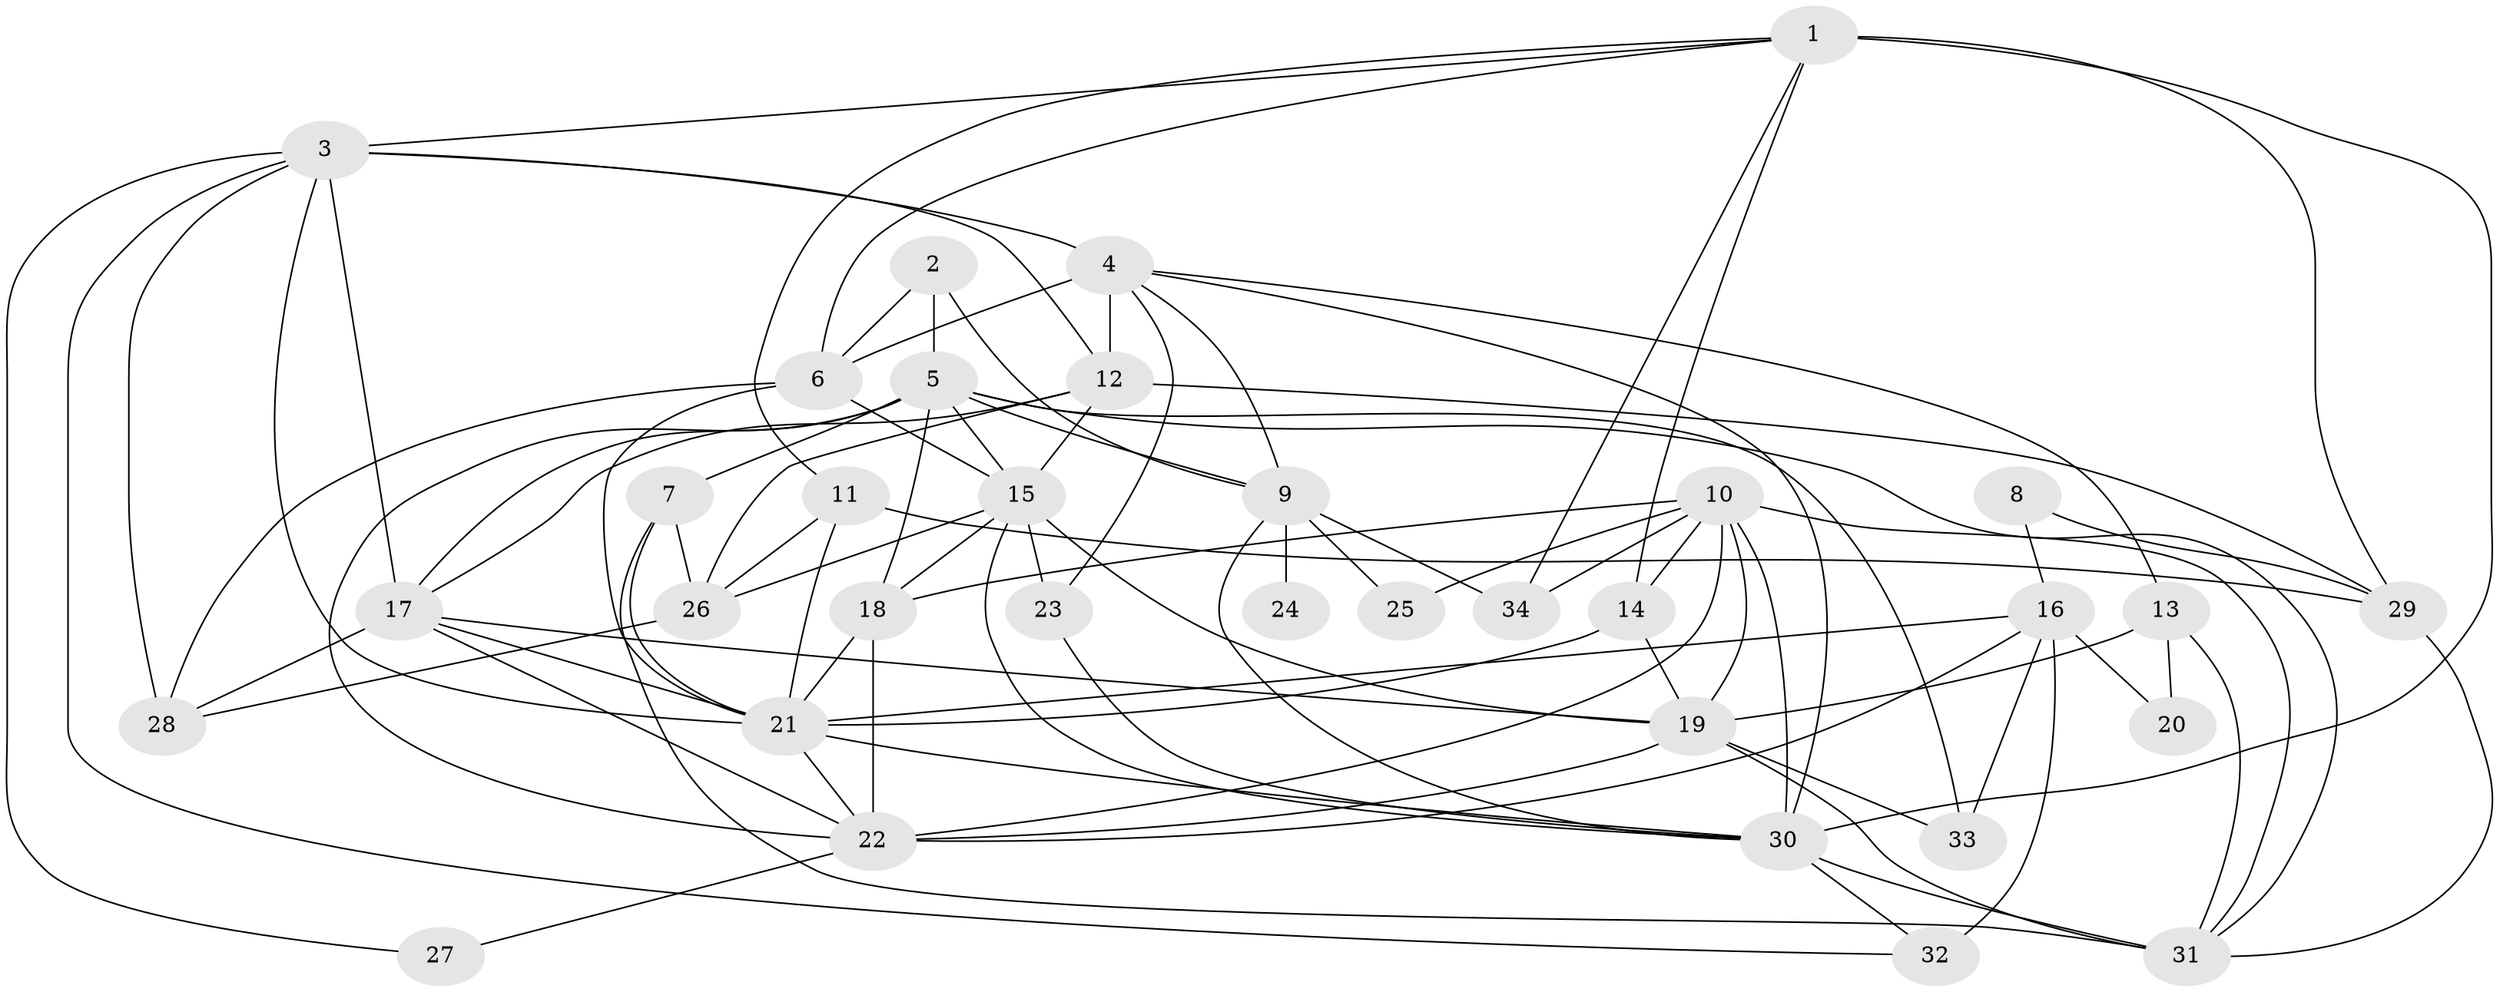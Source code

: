 // original degree distribution, {2: 0.16666666666666666, 4: 0.2619047619047619, 8: 0.03571428571428571, 7: 0.05952380952380952, 3: 0.2857142857142857, 6: 0.10714285714285714, 5: 0.08333333333333333}
// Generated by graph-tools (version 1.1) at 2025/51/03/04/25 22:51:06]
// undirected, 34 vertices, 90 edges
graph export_dot {
  node [color=gray90,style=filled];
  1;
  2;
  3;
  4;
  5;
  6;
  7;
  8;
  9;
  10;
  11;
  12;
  13;
  14;
  15;
  16;
  17;
  18;
  19;
  20;
  21;
  22;
  23;
  24;
  25;
  26;
  27;
  28;
  29;
  30;
  31;
  32;
  33;
  34;
  1 -- 3 [weight=1.0];
  1 -- 6 [weight=1.0];
  1 -- 11 [weight=1.0];
  1 -- 14 [weight=1.0];
  1 -- 29 [weight=1.0];
  1 -- 30 [weight=3.0];
  1 -- 34 [weight=1.0];
  2 -- 5 [weight=1.0];
  2 -- 6 [weight=1.0];
  2 -- 9 [weight=1.0];
  3 -- 4 [weight=1.0];
  3 -- 12 [weight=2.0];
  3 -- 17 [weight=1.0];
  3 -- 21 [weight=1.0];
  3 -- 27 [weight=1.0];
  3 -- 28 [weight=1.0];
  3 -- 32 [weight=1.0];
  4 -- 6 [weight=2.0];
  4 -- 9 [weight=1.0];
  4 -- 12 [weight=2.0];
  4 -- 13 [weight=1.0];
  4 -- 23 [weight=1.0];
  4 -- 30 [weight=1.0];
  5 -- 7 [weight=2.0];
  5 -- 9 [weight=1.0];
  5 -- 15 [weight=2.0];
  5 -- 17 [weight=1.0];
  5 -- 18 [weight=1.0];
  5 -- 22 [weight=1.0];
  5 -- 31 [weight=1.0];
  5 -- 33 [weight=1.0];
  6 -- 15 [weight=1.0];
  6 -- 21 [weight=1.0];
  6 -- 28 [weight=1.0];
  7 -- 21 [weight=1.0];
  7 -- 26 [weight=1.0];
  7 -- 31 [weight=1.0];
  8 -- 16 [weight=1.0];
  8 -- 29 [weight=1.0];
  9 -- 24 [weight=2.0];
  9 -- 25 [weight=2.0];
  9 -- 30 [weight=1.0];
  9 -- 34 [weight=1.0];
  10 -- 14 [weight=1.0];
  10 -- 18 [weight=2.0];
  10 -- 19 [weight=1.0];
  10 -- 22 [weight=1.0];
  10 -- 25 [weight=1.0];
  10 -- 30 [weight=2.0];
  10 -- 31 [weight=1.0];
  10 -- 34 [weight=1.0];
  11 -- 21 [weight=1.0];
  11 -- 26 [weight=1.0];
  11 -- 29 [weight=1.0];
  12 -- 15 [weight=1.0];
  12 -- 17 [weight=1.0];
  12 -- 26 [weight=1.0];
  12 -- 29 [weight=1.0];
  13 -- 19 [weight=1.0];
  13 -- 20 [weight=1.0];
  13 -- 31 [weight=1.0];
  14 -- 19 [weight=1.0];
  14 -- 21 [weight=2.0];
  15 -- 18 [weight=1.0];
  15 -- 19 [weight=1.0];
  15 -- 23 [weight=1.0];
  15 -- 26 [weight=1.0];
  15 -- 30 [weight=1.0];
  16 -- 20 [weight=1.0];
  16 -- 21 [weight=1.0];
  16 -- 22 [weight=1.0];
  16 -- 32 [weight=2.0];
  16 -- 33 [weight=1.0];
  17 -- 19 [weight=2.0];
  17 -- 21 [weight=2.0];
  17 -- 22 [weight=1.0];
  17 -- 28 [weight=1.0];
  18 -- 21 [weight=1.0];
  18 -- 22 [weight=2.0];
  19 -- 22 [weight=2.0];
  19 -- 31 [weight=2.0];
  19 -- 33 [weight=1.0];
  21 -- 22 [weight=1.0];
  21 -- 30 [weight=1.0];
  22 -- 27 [weight=1.0];
  23 -- 30 [weight=1.0];
  26 -- 28 [weight=1.0];
  29 -- 31 [weight=1.0];
  30 -- 31 [weight=1.0];
  30 -- 32 [weight=1.0];
}
